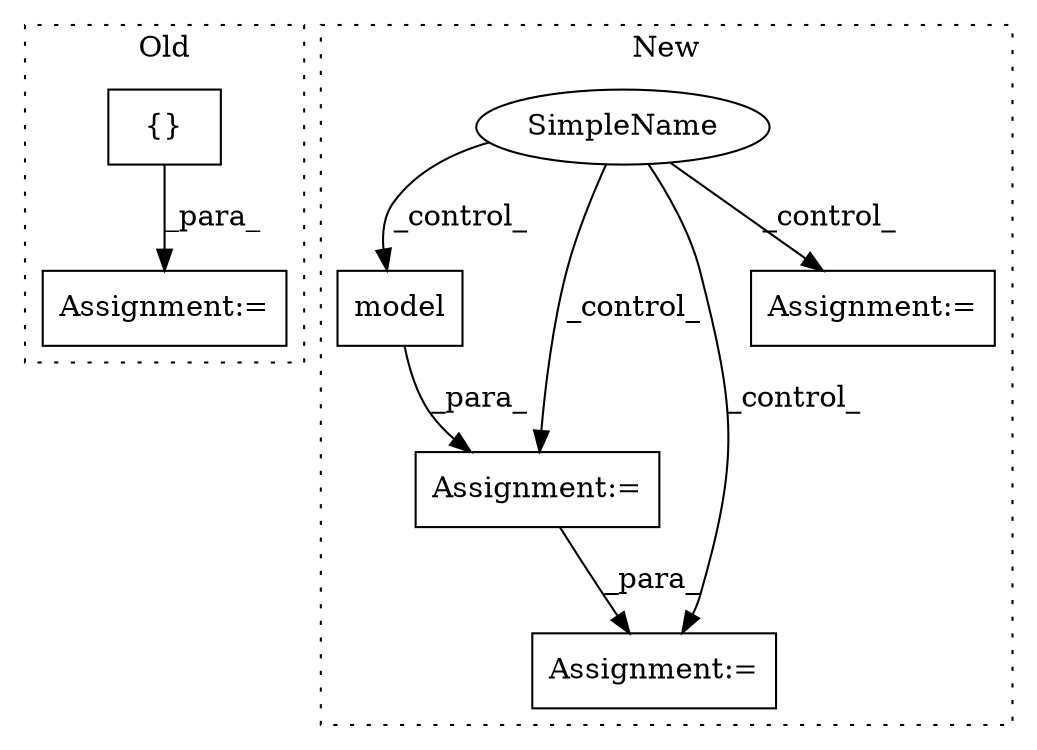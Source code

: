 digraph G {
subgraph cluster0 {
1 [label="{}" a="4" s="5433,5439" l="1,1" shape="box"];
3 [label="Assignment:=" a="7" s="5475" l="1" shape="box"];
label = "Old";
style="dotted";
}
subgraph cluster1 {
2 [label="model" a="32" s="3905,3915" l="6,1" shape="box"];
4 [label="Assignment:=" a="7" s="3969" l="1" shape="box"];
5 [label="SimpleName" a="42" s="" l="" shape="ellipse"];
6 [label="Assignment:=" a="7" s="3904" l="1" shape="box"];
7 [label="Assignment:=" a="7" s="3744,3826" l="57,2" shape="box"];
label = "New";
style="dotted";
}
1 -> 3 [label="_para_"];
2 -> 6 [label="_para_"];
5 -> 2 [label="_control_"];
5 -> 7 [label="_control_"];
5 -> 6 [label="_control_"];
5 -> 4 [label="_control_"];
6 -> 4 [label="_para_"];
}